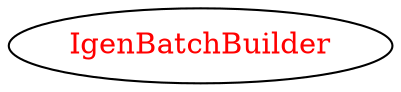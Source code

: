 digraph dependencyGraph {
 concentrate=true;
 ranksep="2.0";
 rankdir="LR"; 
 splines="ortho";
"IgenBatchBuilder" [fontcolor="red"];
}